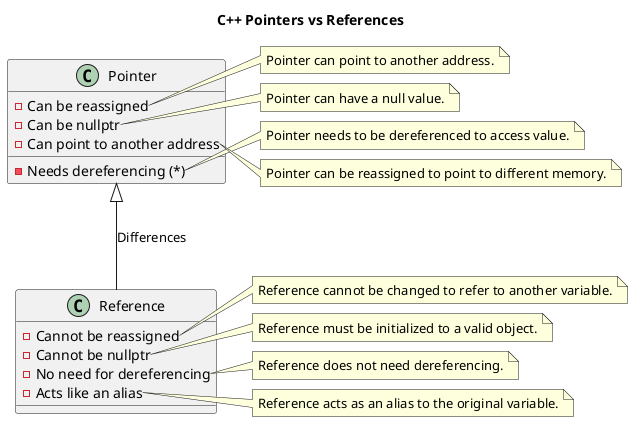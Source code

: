 @startuml
title C++ Pointers vs References

class "Pointer" {
    - Can be reassigned
    - Can be nullptr
    - Needs dereferencing (*)
    - Can point to another address
}

class "Reference" {
    - Cannot be reassigned
    - Cannot be nullptr
    - No need for dereferencing
    - Acts like an alias
}

Pointer <|-- Reference : Differences

note right of Pointer::"Can be reassigned"
Pointer can point to another address.
end note

note right of Pointer::"Can be nullptr"
Pointer can have a null value.
end note

note right of Pointer::"Needs dereferencing (*)"
Pointer needs to be dereferenced to access value.
end note

note right of Pointer::"Can point to another address"
Pointer can be reassigned to point to different memory.
end note

note right of Reference::"Cannot be reassigned"
Reference cannot be changed to refer to another variable.
end note

note right of Reference::"Cannot be nullptr"
Reference must be initialized to a valid object.
end note

note right of Reference::"No need for dereferencing"
Reference does not need dereferencing.
end note

note right of Reference::"Acts like an alias"
Reference acts as an alias to the original variable.
end note

@enduml
